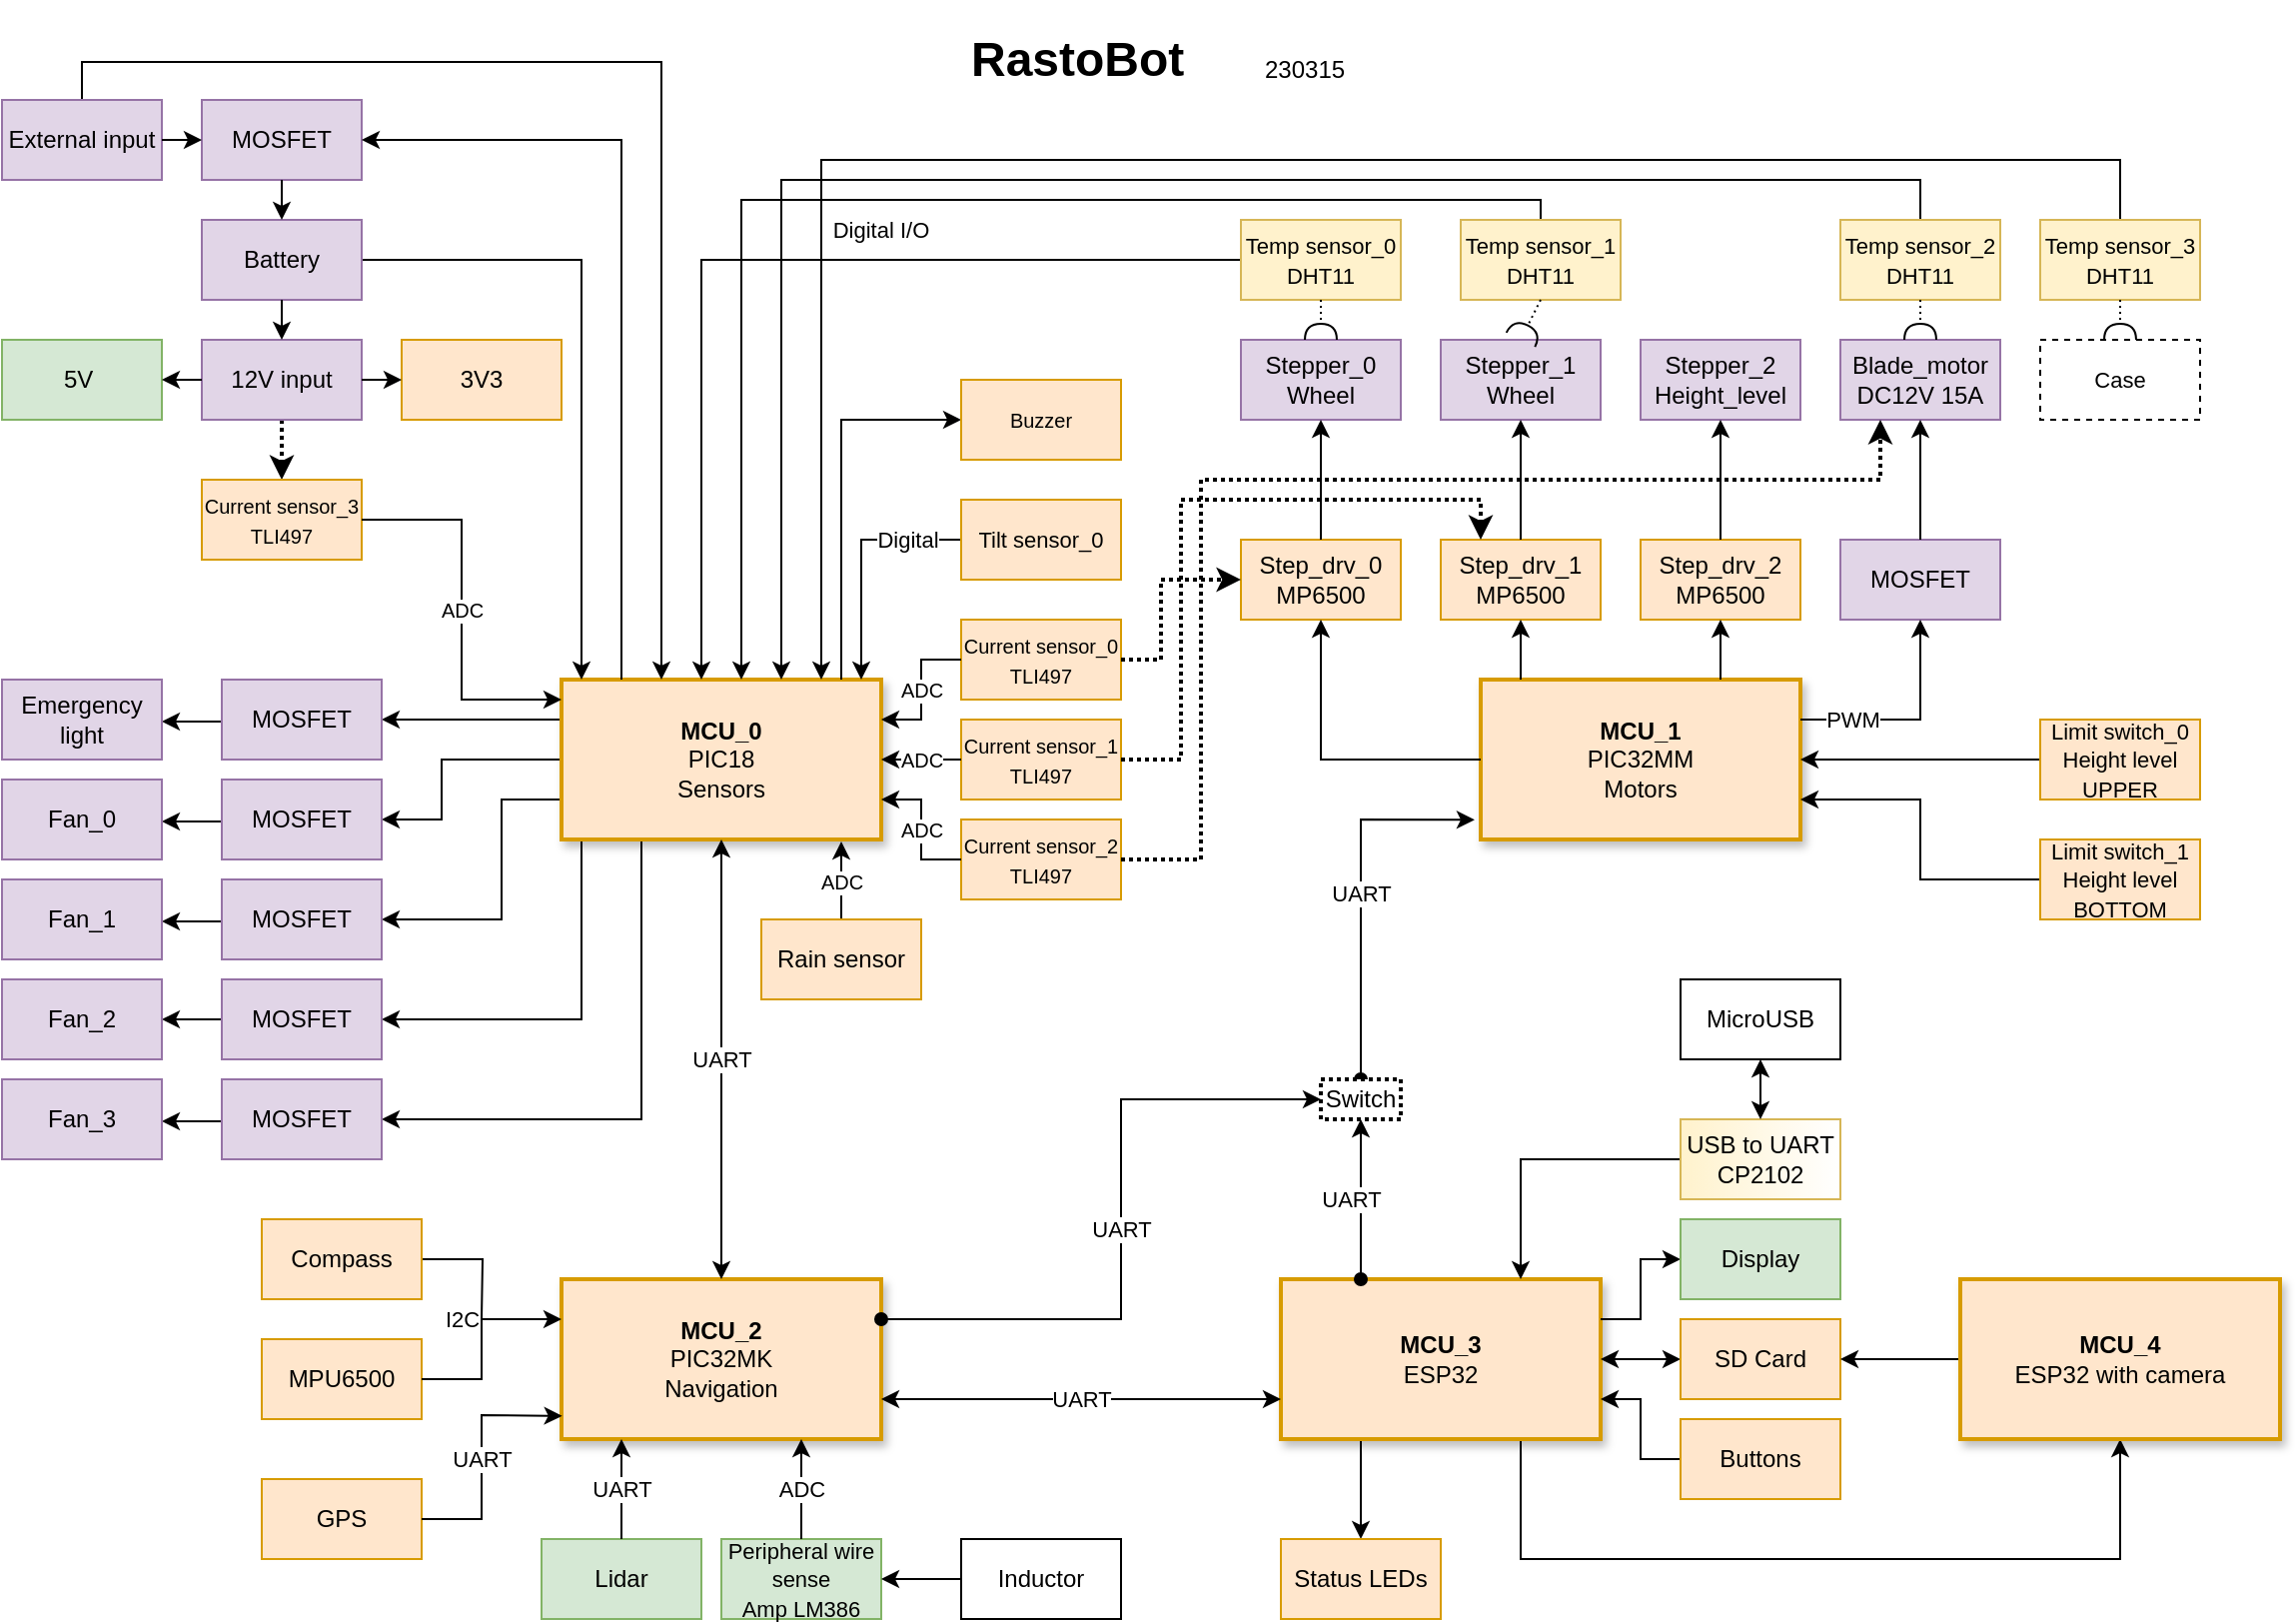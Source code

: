 <mxfile version="21.0.6" type="google"><diagram id="Mrj5ESL_HdigReeWaxhH" name="Page-1"><mxGraphModel dx="1434" dy="749" grid="1" gridSize="10" guides="1" tooltips="1" connect="1" arrows="1" fold="1" page="1" pageScale="1" pageWidth="1169" pageHeight="827" math="0" shadow="0"><root><mxCell id="0"/><mxCell id="1" parent="0"/><mxCell id="UXhQHta2tVsZJ3PrFBlP-1" style="edgeStyle=orthogonalEdgeStyle;rounded=0;orthogonalLoop=1;jettySize=auto;html=1;exitX=0;exitY=0.5;exitDx=0;exitDy=0;entryX=1;entryY=0.5;entryDx=0;entryDy=0;fontSize=10;startArrow=none;startFill=0;endArrow=classic;endFill=1;strokeColor=default;strokeWidth=1;" parent="1" source="UXhQHta2tVsZJ3PrFBlP-6" target="UXhQHta2tVsZJ3PrFBlP-81" edge="1"><mxGeometry relative="1" as="geometry"><Array as="points"><mxPoint x="240" y="389"/><mxPoint x="240" y="419"/></Array></mxGeometry></mxCell><mxCell id="UXhQHta2tVsZJ3PrFBlP-2" style="edgeStyle=orthogonalEdgeStyle;rounded=0;orthogonalLoop=1;jettySize=auto;html=1;exitX=0;exitY=0.75;exitDx=0;exitDy=0;entryX=1;entryY=0.5;entryDx=0;entryDy=0;fontSize=10;startArrow=none;startFill=0;endArrow=classic;endFill=1;strokeColor=default;strokeWidth=1;" parent="1" source="UXhQHta2tVsZJ3PrFBlP-6" target="UXhQHta2tVsZJ3PrFBlP-84" edge="1"><mxGeometry relative="1" as="geometry"><Array as="points"><mxPoint x="270" y="409"/><mxPoint x="270" y="469"/></Array></mxGeometry></mxCell><mxCell id="UXhQHta2tVsZJ3PrFBlP-3" style="edgeStyle=orthogonalEdgeStyle;rounded=0;orthogonalLoop=1;jettySize=auto;html=1;exitX=0.069;exitY=1;exitDx=0;exitDy=0;entryX=1;entryY=0.5;entryDx=0;entryDy=0;fontSize=10;startArrow=none;startFill=0;endArrow=classic;endFill=1;strokeColor=default;strokeWidth=1;exitPerimeter=0;" parent="1" source="UXhQHta2tVsZJ3PrFBlP-6" target="UXhQHta2tVsZJ3PrFBlP-87" edge="1"><mxGeometry relative="1" as="geometry"><Array as="points"><mxPoint x="310" y="429"/><mxPoint x="310" y="519"/></Array></mxGeometry></mxCell><mxCell id="UXhQHta2tVsZJ3PrFBlP-4" style="edgeStyle=orthogonalEdgeStyle;rounded=0;orthogonalLoop=1;jettySize=auto;html=1;exitX=0.25;exitY=1;exitDx=0;exitDy=0;entryX=1;entryY=0.5;entryDx=0;entryDy=0;fontSize=10;startArrow=none;startFill=0;endArrow=classic;endFill=1;strokeColor=default;strokeWidth=1;" parent="1" source="UXhQHta2tVsZJ3PrFBlP-6" target="UXhQHta2tVsZJ3PrFBlP-90" edge="1"><mxGeometry relative="1" as="geometry"/></mxCell><mxCell id="UXhQHta2tVsZJ3PrFBlP-142" style="edgeStyle=orthogonalEdgeStyle;rounded=0;orthogonalLoop=1;jettySize=auto;html=1;exitX=0;exitY=0.25;exitDx=0;exitDy=0;entryX=1;entryY=0.5;entryDx=0;entryDy=0;endArrow=classic;endFill=1;startArrow=none;startFill=0;" parent="1" source="UXhQHta2tVsZJ3PrFBlP-6" target="UXhQHta2tVsZJ3PrFBlP-140" edge="1"><mxGeometry relative="1" as="geometry"><Array as="points"><mxPoint x="280" y="369"/><mxPoint x="280" y="369"/></Array></mxGeometry></mxCell><mxCell id="UXhQHta2tVsZJ3PrFBlP-6" value="&lt;b&gt;MCU_0&lt;/b&gt;&lt;br&gt;PIC18&lt;br&gt;Sensors" style="rounded=0;whiteSpace=wrap;html=1;strokeWidth=2;fillColor=#ffe6cc;strokeColor=#d79b00;shadow=1;" parent="1" vertex="1"><mxGeometry x="300" y="349" width="160" height="80" as="geometry"/></mxCell><mxCell id="UXhQHta2tVsZJ3PrFBlP-7" value="&lt;b&gt;MCU_1&lt;/b&gt;&lt;br&gt;PIC32MM&lt;br&gt;Motors" style="rounded=0;whiteSpace=wrap;html=1;strokeWidth=2;fillColor=#ffe6cc;strokeColor=#d79b00;shadow=1;" parent="1" vertex="1"><mxGeometry x="760" y="349" width="160" height="80" as="geometry"/></mxCell><mxCell id="UXhQHta2tVsZJ3PrFBlP-8" value="&lt;b&gt;MCU_2&lt;/b&gt;&lt;br&gt;PIC32MK&lt;br&gt;Navigation" style="rounded=0;whiteSpace=wrap;html=1;strokeWidth=2;fillColor=#ffe6cc;strokeColor=#d79b00;shadow=1;" parent="1" vertex="1"><mxGeometry x="300" y="649" width="160" height="80" as="geometry"/></mxCell><mxCell id="UXhQHta2tVsZJ3PrFBlP-9" style="edgeStyle=orthogonalEdgeStyle;rounded=0;orthogonalLoop=1;jettySize=auto;html=1;exitX=0.25;exitY=1;exitDx=0;exitDy=0;entryX=0.5;entryY=0;entryDx=0;entryDy=0;fontSize=11;startArrow=none;startFill=0;endArrow=classic;endFill=1;" parent="1" source="UXhQHta2tVsZJ3PrFBlP-11" target="UXhQHta2tVsZJ3PrFBlP-123" edge="1"><mxGeometry relative="1" as="geometry"/></mxCell><mxCell id="UXhQHta2tVsZJ3PrFBlP-10" style="edgeStyle=orthogonalEdgeStyle;rounded=0;orthogonalLoop=1;jettySize=auto;html=1;exitX=0.75;exitY=1;exitDx=0;exitDy=0;entryX=0.5;entryY=1;entryDx=0;entryDy=0;" parent="1" source="UXhQHta2tVsZJ3PrFBlP-11" target="UXhQHta2tVsZJ3PrFBlP-125" edge="1"><mxGeometry relative="1" as="geometry"><Array as="points"><mxPoint x="780" y="789"/><mxPoint x="1080" y="789"/></Array></mxGeometry></mxCell><mxCell id="UXhQHta2tVsZJ3PrFBlP-11" value="&lt;b&gt;MCU_3&lt;/b&gt;&lt;br&gt;ESP32" style="rounded=0;whiteSpace=wrap;html=1;strokeWidth=2;fillColor=#ffe6cc;strokeColor=#d79b00;shadow=1;sketch=0;" parent="1" vertex="1"><mxGeometry x="660" y="649" width="160" height="80" as="geometry"/></mxCell><mxCell id="ZmZFAr72bSgzo0PJcnwC-1" style="edgeStyle=orthogonalEdgeStyle;rounded=0;orthogonalLoop=1;jettySize=auto;html=1;" parent="1" source="UXhQHta2tVsZJ3PrFBlP-12" edge="1"><mxGeometry relative="1" as="geometry"><mxPoint x="310" y="349" as="targetPoint"/><Array as="points"><mxPoint x="310" y="139"/><mxPoint x="310" y="349"/></Array></mxGeometry></mxCell><mxCell id="UXhQHta2tVsZJ3PrFBlP-12" value="Battery" style="rounded=0;whiteSpace=wrap;html=1;fillColor=#e1d5e7;strokeColor=#9673a6;" parent="1" vertex="1"><mxGeometry x="120" y="119" width="80" height="40" as="geometry"/></mxCell><mxCell id="UXhQHta2tVsZJ3PrFBlP-14" value="MOSFET" style="rounded=0;whiteSpace=wrap;html=1;fillColor=#e1d5e7;strokeColor=#9673a6;" parent="1" vertex="1"><mxGeometry x="120" y="59" width="80" height="40" as="geometry"/></mxCell><mxCell id="ZmZFAr72bSgzo0PJcnwC-3" style="edgeStyle=orthogonalEdgeStyle;rounded=0;orthogonalLoop=1;jettySize=auto;html=1;" parent="1" source="UXhQHta2tVsZJ3PrFBlP-15" edge="1"><mxGeometry relative="1" as="geometry"><mxPoint x="350" y="349" as="targetPoint"/><Array as="points"><mxPoint x="60" y="40"/><mxPoint x="350" y="40"/></Array></mxGeometry></mxCell><mxCell id="UXhQHta2tVsZJ3PrFBlP-15" value="External input" style="rounded=0;whiteSpace=wrap;html=1;fillColor=#e1d5e7;strokeColor=#9673a6;" parent="1" vertex="1"><mxGeometry x="20" y="59" width="80" height="40" as="geometry"/></mxCell><mxCell id="UXhQHta2tVsZJ3PrFBlP-16" style="edgeStyle=orthogonalEdgeStyle;rounded=0;orthogonalLoop=1;jettySize=auto;html=1;fontSize=10;startArrow=none;startFill=0;endArrow=classic;endFill=1;dashed=1;dashPattern=1 1;strokeColor=default;strokeWidth=2;exitX=0.5;exitY=1;exitDx=0;exitDy=0;entryX=0.5;entryY=0;entryDx=0;entryDy=0;" parent="1" source="UXhQHta2tVsZJ3PrFBlP-18" target="UXhQHta2tVsZJ3PrFBlP-72" edge="1"><mxGeometry relative="1" as="geometry"><Array as="points"/><mxPoint x="160" y="219" as="sourcePoint"/><mxPoint x="150" y="319" as="targetPoint"/></mxGeometry></mxCell><mxCell id="UXhQHta2tVsZJ3PrFBlP-18" value="12V input" style="rounded=0;whiteSpace=wrap;html=1;fillColor=#e1d5e7;strokeColor=#9673a6;" parent="1" vertex="1"><mxGeometry x="120" y="179" width="80" height="40" as="geometry"/></mxCell><mxCell id="UXhQHta2tVsZJ3PrFBlP-19" value="" style="endArrow=classic;html=1;rounded=0;entryX=1;entryY=0.5;entryDx=0;entryDy=0;" parent="1" target="UXhQHta2tVsZJ3PrFBlP-14" edge="1"><mxGeometry width="50" height="50" relative="1" as="geometry"><mxPoint x="330" y="349" as="sourcePoint"/><mxPoint x="200" y="-1" as="targetPoint"/><Array as="points"><mxPoint x="330" y="219"/><mxPoint x="330" y="79"/></Array></mxGeometry></mxCell><mxCell id="UXhQHta2tVsZJ3PrFBlP-21" value="" style="endArrow=classic;html=1;rounded=0;entryX=0;entryY=0.5;entryDx=0;entryDy=0;exitX=1;exitY=0.5;exitDx=0;exitDy=0;" parent="1" source="UXhQHta2tVsZJ3PrFBlP-15" target="UXhQHta2tVsZJ3PrFBlP-14" edge="1"><mxGeometry width="50" height="50" relative="1" as="geometry"><mxPoint x="270" y="39" as="sourcePoint"/><mxPoint x="180" y="279" as="targetPoint"/></mxGeometry></mxCell><mxCell id="UXhQHta2tVsZJ3PrFBlP-22" value="" style="endArrow=classic;html=1;rounded=0;entryX=0.5;entryY=0;entryDx=0;entryDy=0;exitX=0.5;exitY=1;exitDx=0;exitDy=0;" parent="1" source="UXhQHta2tVsZJ3PrFBlP-14" target="UXhQHta2tVsZJ3PrFBlP-12" edge="1"><mxGeometry width="50" height="50" relative="1" as="geometry"><mxPoint x="160" y="109" as="sourcePoint"/><mxPoint x="170" y="69" as="targetPoint"/></mxGeometry></mxCell><mxCell id="UXhQHta2tVsZJ3PrFBlP-24" value="" style="endArrow=classic;html=1;rounded=0;entryX=0.5;entryY=0;entryDx=0;entryDy=0;exitX=0.5;exitY=1;exitDx=0;exitDy=0;" parent="1" target="UXhQHta2tVsZJ3PrFBlP-18" edge="1"><mxGeometry width="50" height="50" relative="1" as="geometry"><mxPoint x="160" y="159" as="sourcePoint"/><mxPoint x="190" y="29" as="targetPoint"/></mxGeometry></mxCell><mxCell id="UXhQHta2tVsZJ3PrFBlP-25" value="3V3" style="rounded=0;whiteSpace=wrap;html=1;fillColor=#ffe6cc;strokeColor=#d79b00;" parent="1" vertex="1"><mxGeometry x="220" y="179" width="80" height="40" as="geometry"/></mxCell><mxCell id="UXhQHta2tVsZJ3PrFBlP-26" value="5V&amp;nbsp;" style="rounded=0;whiteSpace=wrap;html=1;fillColor=#d5e8d4;strokeColor=#82b366;" parent="1" vertex="1"><mxGeometry x="20" y="179" width="80" height="40" as="geometry"/></mxCell><mxCell id="UXhQHta2tVsZJ3PrFBlP-27" value="" style="endArrow=classic;html=1;rounded=0;entryX=0;entryY=0.5;entryDx=0;entryDy=0;" parent="1" target="UXhQHta2tVsZJ3PrFBlP-25" edge="1"><mxGeometry width="50" height="50" relative="1" as="geometry"><mxPoint x="200" y="199" as="sourcePoint"/><mxPoint x="180" y="219" as="targetPoint"/></mxGeometry></mxCell><mxCell id="UXhQHta2tVsZJ3PrFBlP-28" value="" style="endArrow=classic;html=1;rounded=0;entryX=1;entryY=0.5;entryDx=0;entryDy=0;exitX=0;exitY=0.5;exitDx=0;exitDy=0;" parent="1" source="UXhQHta2tVsZJ3PrFBlP-18" target="UXhQHta2tVsZJ3PrFBlP-26" edge="1"><mxGeometry width="50" height="50" relative="1" as="geometry"><mxPoint x="160" y="219" as="sourcePoint"/><mxPoint x="110" y="249" as="targetPoint"/></mxGeometry></mxCell><mxCell id="UXhQHta2tVsZJ3PrFBlP-29" value="" style="endArrow=classic;html=1;rounded=0;flowAnimation=0;fixDash=0;snapToPoint=0;orthogonalLoop=0;shadow=0;startArrow=classic;startFill=1;exitX=0.5;exitY=1;exitDx=0;exitDy=0;entryX=0.5;entryY=0;entryDx=0;entryDy=0;" parent="1" source="UXhQHta2tVsZJ3PrFBlP-6" target="UXhQHta2tVsZJ3PrFBlP-8" edge="1"><mxGeometry relative="1" as="geometry"><mxPoint x="520" y="559" as="sourcePoint"/><mxPoint x="620" y="559" as="targetPoint"/></mxGeometry></mxCell><mxCell id="UXhQHta2tVsZJ3PrFBlP-30" value="UART" style="edgeLabel;resizable=0;html=1;align=center;verticalAlign=middle;strokeWidth=2;rounded=0;" parent="UXhQHta2tVsZJ3PrFBlP-29" connectable="0" vertex="1"><mxGeometry relative="1" as="geometry"/></mxCell><mxCell id="UXhQHta2tVsZJ3PrFBlP-31" value="" style="endArrow=oval;html=1;rounded=0;flowAnimation=0;fixDash=0;snapToPoint=0;orthogonalLoop=0;shadow=0;startArrow=classic;startFill=1;entryX=0.5;entryY=0;entryDx=0;entryDy=0;endFill=1;exitX=-0.019;exitY=0.877;exitDx=0;exitDy=0;exitPerimeter=0;" parent="1" source="UXhQHta2tVsZJ3PrFBlP-7" target="UXhQHta2tVsZJ3PrFBlP-35" edge="1"><mxGeometry relative="1" as="geometry"><mxPoint x="780" y="449" as="sourcePoint"/><mxPoint x="779.5" y="629" as="targetPoint"/><Array as="points"><mxPoint x="700" y="419"/></Array></mxGeometry></mxCell><mxCell id="UXhQHta2tVsZJ3PrFBlP-32" value="UART" style="edgeLabel;resizable=0;html=1;align=center;verticalAlign=middle;strokeWidth=2;rounded=0;" parent="UXhQHta2tVsZJ3PrFBlP-31" connectable="0" vertex="1"><mxGeometry relative="1" as="geometry"/></mxCell><mxCell id="UXhQHta2tVsZJ3PrFBlP-33" value="" style="endArrow=classic;html=1;rounded=0;flowAnimation=0;fixDash=0;snapToPoint=0;orthogonalLoop=0;shadow=0;startArrow=classic;startFill=1;exitX=0;exitY=0.75;exitDx=0;exitDy=0;entryX=1;entryY=0.75;entryDx=0;entryDy=0;" parent="1" source="UXhQHta2tVsZJ3PrFBlP-11" target="UXhQHta2tVsZJ3PrFBlP-8" edge="1"><mxGeometry relative="1" as="geometry"><mxPoint x="400" y="449" as="sourcePoint"/><mxPoint x="400" y="649" as="targetPoint"/></mxGeometry></mxCell><mxCell id="UXhQHta2tVsZJ3PrFBlP-34" value="UART" style="edgeLabel;resizable=0;html=1;align=center;verticalAlign=middle;strokeWidth=2;rounded=0;" parent="UXhQHta2tVsZJ3PrFBlP-33" connectable="0" vertex="1"><mxGeometry relative="1" as="geometry"/></mxCell><mxCell id="UXhQHta2tVsZJ3PrFBlP-35" value="Switch" style="rounded=0;whiteSpace=wrap;html=1;strokeWidth=2;shadow=0;sketch=0;fillStyle=auto;dashed=1;dashPattern=1 1;" parent="1" vertex="1"><mxGeometry x="680" y="549" width="40" height="20" as="geometry"/></mxCell><mxCell id="UXhQHta2tVsZJ3PrFBlP-36" value="" style="endArrow=oval;html=1;rounded=0;flowAnimation=0;fixDash=0;snapToPoint=0;orthogonalLoop=0;shadow=0;startArrow=classic;startFill=1;exitX=0;exitY=0.5;exitDx=0;exitDy=0;entryX=1;entryY=0.25;entryDx=0;entryDy=0;endFill=1;" parent="1" source="UXhQHta2tVsZJ3PrFBlP-35" target="UXhQHta2tVsZJ3PrFBlP-8" edge="1"><mxGeometry relative="1" as="geometry"><mxPoint x="710" y="699" as="sourcePoint"/><mxPoint x="470" y="699" as="targetPoint"/><Array as="points"><mxPoint x="580" y="559"/><mxPoint x="580" y="669"/></Array></mxGeometry></mxCell><mxCell id="UXhQHta2tVsZJ3PrFBlP-37" value="UART" style="edgeLabel;resizable=0;html=1;align=center;verticalAlign=middle;strokeWidth=2;rounded=0;" parent="UXhQHta2tVsZJ3PrFBlP-36" connectable="0" vertex="1"><mxGeometry relative="1" as="geometry"/></mxCell><mxCell id="UXhQHta2tVsZJ3PrFBlP-38" value="" style="endArrow=oval;html=1;rounded=0;flowAnimation=0;fixDash=0;snapToPoint=0;orthogonalLoop=0;shadow=0;startArrow=classic;startFill=1;exitX=0.5;exitY=1;exitDx=0;exitDy=0;entryX=0.25;entryY=0;entryDx=0;entryDy=0;endFill=1;" parent="1" source="UXhQHta2tVsZJ3PrFBlP-35" target="UXhQHta2tVsZJ3PrFBlP-11" edge="1"><mxGeometry relative="1" as="geometry"><mxPoint x="610" y="719" as="sourcePoint"/><mxPoint x="370" y="719" as="targetPoint"/></mxGeometry></mxCell><mxCell id="UXhQHta2tVsZJ3PrFBlP-39" value="UART" style="edgeLabel;resizable=0;html=1;align=center;verticalAlign=middle;strokeWidth=2;rounded=0;" parent="UXhQHta2tVsZJ3PrFBlP-38" connectable="0" vertex="1"><mxGeometry relative="1" as="geometry"><mxPoint x="-5" as="offset"/></mxGeometry></mxCell><mxCell id="UXhQHta2tVsZJ3PrFBlP-40" value="Stepper_0&lt;br&gt;Wheel" style="rounded=0;whiteSpace=wrap;html=1;fillColor=#e1d5e7;strokeColor=#9673a6;" parent="1" vertex="1"><mxGeometry x="640" y="179" width="80" height="40" as="geometry"/></mxCell><mxCell id="UXhQHta2tVsZJ3PrFBlP-41" value="Stepper_1&lt;br&gt;Wheel" style="rounded=0;whiteSpace=wrap;html=1;fillColor=#e1d5e7;strokeColor=#9673a6;" parent="1" vertex="1"><mxGeometry x="740" y="179" width="80" height="40" as="geometry"/></mxCell><mxCell id="UXhQHta2tVsZJ3PrFBlP-42" value="Stepper_2&lt;br&gt;Height_level" style="rounded=0;whiteSpace=wrap;html=1;fillColor=#e1d5e7;strokeColor=#9673a6;" parent="1" vertex="1"><mxGeometry x="840" y="179" width="80" height="40" as="geometry"/></mxCell><mxCell id="UXhQHta2tVsZJ3PrFBlP-43" value="Step_drv_0&lt;br&gt;MP6500" style="rounded=0;whiteSpace=wrap;html=1;fillColor=#ffe6cc;strokeColor=#d79b00;" parent="1" vertex="1"><mxGeometry x="640" y="279" width="80" height="40" as="geometry"/></mxCell><mxCell id="UXhQHta2tVsZJ3PrFBlP-44" value="Step_drv_1&lt;br&gt;MP6500" style="rounded=0;whiteSpace=wrap;html=1;fillColor=#ffe6cc;strokeColor=#d79b00;" parent="1" vertex="1"><mxGeometry x="740" y="279" width="80" height="40" as="geometry"/></mxCell><mxCell id="UXhQHta2tVsZJ3PrFBlP-45" value="Step_drv_2&lt;br&gt;MP6500" style="rounded=0;whiteSpace=wrap;html=1;fillColor=#ffe6cc;strokeColor=#d79b00;" parent="1" vertex="1"><mxGeometry x="840" y="279" width="80" height="40" as="geometry"/></mxCell><mxCell id="UXhQHta2tVsZJ3PrFBlP-46" value="" style="endArrow=classic;html=1;rounded=0;entryX=0.5;entryY=1;entryDx=0;entryDy=0;exitX=0.5;exitY=0;exitDx=0;exitDy=0;" parent="1" source="UXhQHta2tVsZJ3PrFBlP-43" target="UXhQHta2tVsZJ3PrFBlP-40" edge="1"><mxGeometry width="50" height="50" relative="1" as="geometry"><mxPoint x="450" y="299" as="sourcePoint"/><mxPoint x="500" y="249" as="targetPoint"/></mxGeometry></mxCell><mxCell id="UXhQHta2tVsZJ3PrFBlP-47" value="" style="endArrow=classic;html=1;rounded=0;entryX=0.5;entryY=1;entryDx=0;entryDy=0;exitX=0.5;exitY=0;exitDx=0;exitDy=0;" parent="1" source="UXhQHta2tVsZJ3PrFBlP-44" target="UXhQHta2tVsZJ3PrFBlP-41" edge="1"><mxGeometry width="50" height="50" relative="1" as="geometry"><mxPoint x="670" y="249" as="sourcePoint"/><mxPoint x="670" y="229" as="targetPoint"/></mxGeometry></mxCell><mxCell id="UXhQHta2tVsZJ3PrFBlP-48" value="" style="endArrow=classic;html=1;rounded=0;entryX=0.5;entryY=1;entryDx=0;entryDy=0;exitX=0.5;exitY=0;exitDx=0;exitDy=0;" parent="1" source="UXhQHta2tVsZJ3PrFBlP-45" target="UXhQHta2tVsZJ3PrFBlP-42" edge="1"><mxGeometry width="50" height="50" relative="1" as="geometry"><mxPoint x="660" y="259" as="sourcePoint"/><mxPoint x="660" y="239" as="targetPoint"/></mxGeometry></mxCell><mxCell id="UXhQHta2tVsZJ3PrFBlP-49" value="Blade_motor&lt;br&gt;DC12V 15A" style="rounded=0;whiteSpace=wrap;html=1;fillColor=#e1d5e7;strokeColor=#9673a6;" parent="1" vertex="1"><mxGeometry x="940" y="179" width="80" height="40" as="geometry"/></mxCell><mxCell id="UXhQHta2tVsZJ3PrFBlP-50" value="MOSFET&lt;br&gt;" style="rounded=0;whiteSpace=wrap;html=1;fillColor=#e1d5e7;strokeColor=#9673a6;" parent="1" vertex="1"><mxGeometry x="940" y="279" width="80" height="40" as="geometry"/></mxCell><mxCell id="UXhQHta2tVsZJ3PrFBlP-51" value="" style="endArrow=classic;html=1;rounded=0;entryX=0.5;entryY=1;entryDx=0;entryDy=0;exitX=0.5;exitY=0;exitDx=0;exitDy=0;" parent="1" source="UXhQHta2tVsZJ3PrFBlP-50" target="UXhQHta2tVsZJ3PrFBlP-49" edge="1"><mxGeometry width="50" height="50" relative="1" as="geometry"><mxPoint x="790" y="249" as="sourcePoint"/><mxPoint x="790" y="229" as="targetPoint"/></mxGeometry></mxCell><mxCell id="UXhQHta2tVsZJ3PrFBlP-52" style="edgeStyle=orthogonalEdgeStyle;rounded=0;orthogonalLoop=1;jettySize=auto;html=1;exitX=0;exitY=0.5;exitDx=0;exitDy=0;fontSize=11;startArrow=none;startFill=0;endArrow=classic;endFill=1;" parent="1" source="UXhQHta2tVsZJ3PrFBlP-53" edge="1"><mxGeometry relative="1" as="geometry"><mxPoint x="370" y="349" as="targetPoint"/><Array as="points"><mxPoint x="370" y="139"/><mxPoint x="370" y="349"/></Array></mxGeometry></mxCell><mxCell id="UXhQHta2tVsZJ3PrFBlP-53" value="&lt;font style=&quot;font-size: 11px;&quot;&gt;Temp sensor_0&lt;br&gt;DHT11&lt;/font&gt;" style="rounded=0;whiteSpace=wrap;html=1;fillColor=#fff2cc;strokeColor=#d6b656;" parent="1" vertex="1"><mxGeometry x="640" y="119" width="80" height="40" as="geometry"/></mxCell><mxCell id="UXhQHta2tVsZJ3PrFBlP-54" style="edgeStyle=orthogonalEdgeStyle;rounded=0;orthogonalLoop=1;jettySize=auto;html=1;exitX=0.5;exitY=0;exitDx=0;exitDy=0;fontSize=11;startArrow=none;startFill=0;endArrow=classic;endFill=1;" parent="1" source="UXhQHta2tVsZJ3PrFBlP-55" edge="1"><mxGeometry relative="1" as="geometry"><mxPoint x="390" y="349" as="targetPoint"/><Array as="points"><mxPoint x="780" y="109"/><mxPoint x="390" y="109"/><mxPoint x="390" y="349"/></Array></mxGeometry></mxCell><mxCell id="UXhQHta2tVsZJ3PrFBlP-55" value="&lt;font style=&quot;font-size: 11px;&quot;&gt;Temp sensor_1&lt;br&gt;DHT11&lt;/font&gt;" style="rounded=0;whiteSpace=wrap;html=1;fillColor=#fff2cc;strokeColor=#d6b656;" parent="1" vertex="1"><mxGeometry x="750" y="119" width="80" height="40" as="geometry"/></mxCell><mxCell id="UXhQHta2tVsZJ3PrFBlP-56" style="edgeStyle=orthogonalEdgeStyle;rounded=0;orthogonalLoop=1;jettySize=auto;html=1;exitX=0.5;exitY=0;exitDx=0;exitDy=0;fontSize=11;startArrow=none;startFill=0;endArrow=classic;endFill=1;" parent="1" source="UXhQHta2tVsZJ3PrFBlP-57" target="UXhQHta2tVsZJ3PrFBlP-6" edge="1"><mxGeometry relative="1" as="geometry"><mxPoint x="420" y="349" as="targetPoint"/><Array as="points"><mxPoint x="980" y="99"/><mxPoint x="410" y="99"/></Array></mxGeometry></mxCell><mxCell id="UXhQHta2tVsZJ3PrFBlP-57" value="&lt;font style=&quot;font-size: 11px;&quot;&gt;Temp sensor_2&lt;br&gt;DHT11&lt;/font&gt;" style="rounded=0;whiteSpace=wrap;html=1;fillColor=#fff2cc;strokeColor=#d6b656;" parent="1" vertex="1"><mxGeometry x="940" y="119" width="80" height="40" as="geometry"/></mxCell><mxCell id="UXhQHta2tVsZJ3PrFBlP-58" value="" style="endArrow=halfCircle;html=1;rounded=0;fontSize=11;entryX=0.5;entryY=0;entryDx=0;entryDy=0;exitX=0.5;exitY=1;exitDx=0;exitDy=0;dashed=1;dashPattern=1 2;endFill=0;" parent="1" source="UXhQHta2tVsZJ3PrFBlP-53" target="UXhQHta2tVsZJ3PrFBlP-40" edge="1"><mxGeometry width="50" height="50" relative="1" as="geometry"><mxPoint x="590" y="189" as="sourcePoint"/><mxPoint x="640" y="139" as="targetPoint"/></mxGeometry></mxCell><mxCell id="UXhQHta2tVsZJ3PrFBlP-59" value="" style="endArrow=halfCircle;html=1;rounded=0;fontSize=11;entryX=0.5;entryY=0;entryDx=0;entryDy=0;exitX=0.5;exitY=1;exitDx=0;exitDy=0;dashed=1;dashPattern=1 2;endFill=0;" parent="1" source="UXhQHta2tVsZJ3PrFBlP-55" target="UXhQHta2tVsZJ3PrFBlP-41" edge="1"><mxGeometry width="50" height="50" relative="1" as="geometry"><mxPoint x="690" y="169" as="sourcePoint"/><mxPoint x="690" y="189" as="targetPoint"/></mxGeometry></mxCell><mxCell id="UXhQHta2tVsZJ3PrFBlP-60" style="edgeStyle=orthogonalEdgeStyle;rounded=0;orthogonalLoop=1;jettySize=auto;html=1;exitX=0.5;exitY=0;exitDx=0;exitDy=0;fontSize=11;startArrow=none;startFill=0;endArrow=classic;endFill=1;" parent="1" source="UXhQHta2tVsZJ3PrFBlP-61" edge="1"><mxGeometry relative="1" as="geometry"><mxPoint x="430" y="349" as="targetPoint"/><Array as="points"><mxPoint x="1080" y="89"/><mxPoint x="430" y="89"/><mxPoint x="430" y="349"/></Array></mxGeometry></mxCell><mxCell id="UXhQHta2tVsZJ3PrFBlP-61" value="&lt;font style=&quot;font-size: 11px;&quot;&gt;Temp sensor_3&lt;br&gt;DHT11&lt;/font&gt;" style="rounded=0;whiteSpace=wrap;html=1;fillColor=#fff2cc;strokeColor=#d6b656;" parent="1" vertex="1"><mxGeometry x="1040" y="119" width="80" height="40" as="geometry"/></mxCell><mxCell id="UXhQHta2tVsZJ3PrFBlP-62" value="&lt;span style=&quot;font-size: 11px;&quot;&gt;Case&lt;br&gt;&lt;/span&gt;" style="rounded=0;whiteSpace=wrap;html=1;dashed=1;sketch=0;shadow=0;glass=0;" parent="1" vertex="1"><mxGeometry x="1040" y="179" width="80" height="40" as="geometry"/></mxCell><mxCell id="UXhQHta2tVsZJ3PrFBlP-63" value="" style="endArrow=halfCircle;html=1;rounded=0;fontSize=11;entryX=0.5;entryY=0;entryDx=0;entryDy=0;exitX=0.5;exitY=1;exitDx=0;exitDy=0;dashed=1;dashPattern=1 2;endFill=0;" parent="1" source="UXhQHta2tVsZJ3PrFBlP-61" target="UXhQHta2tVsZJ3PrFBlP-62" edge="1"><mxGeometry width="50" height="50" relative="1" as="geometry"><mxPoint x="890" y="169" as="sourcePoint"/><mxPoint x="890" y="189" as="targetPoint"/></mxGeometry></mxCell><mxCell id="UXhQHta2tVsZJ3PrFBlP-64" value="" style="endArrow=halfCircle;html=1;rounded=0;fontSize=11;entryX=0.5;entryY=0;entryDx=0;entryDy=0;exitX=0.5;exitY=1;exitDx=0;exitDy=0;dashed=1;dashPattern=1 2;endFill=0;" parent="1" source="UXhQHta2tVsZJ3PrFBlP-57" target="UXhQHta2tVsZJ3PrFBlP-49" edge="1"><mxGeometry width="50" height="50" relative="1" as="geometry"><mxPoint x="1090" y="169" as="sourcePoint"/><mxPoint x="1090" y="189" as="targetPoint"/></mxGeometry></mxCell><mxCell id="UXhQHta2tVsZJ3PrFBlP-65" value="" style="endArrow=classic;html=1;rounded=0;fontSize=11;exitX=0;exitY=0.5;exitDx=0;exitDy=0;entryX=0.5;entryY=1;entryDx=0;entryDy=0;" parent="1" source="UXhQHta2tVsZJ3PrFBlP-7" target="UXhQHta2tVsZJ3PrFBlP-43" edge="1"><mxGeometry width="50" height="50" relative="1" as="geometry"><mxPoint x="630" y="359" as="sourcePoint"/><mxPoint x="680" y="309" as="targetPoint"/><Array as="points"><mxPoint x="680" y="389"/></Array></mxGeometry></mxCell><mxCell id="UXhQHta2tVsZJ3PrFBlP-66" value="" style="endArrow=classic;html=1;rounded=0;fontSize=11;entryX=0.5;entryY=1;entryDx=0;entryDy=0;exitX=0.125;exitY=0;exitDx=0;exitDy=0;exitPerimeter=0;" parent="1" source="UXhQHta2tVsZJ3PrFBlP-7" target="UXhQHta2tVsZJ3PrFBlP-44" edge="1"><mxGeometry width="50" height="50" relative="1" as="geometry"><mxPoint x="780" y="319" as="sourcePoint"/><mxPoint x="680" y="309" as="targetPoint"/></mxGeometry></mxCell><mxCell id="UXhQHta2tVsZJ3PrFBlP-67" value="" style="endArrow=classic;html=1;rounded=0;fontSize=11;entryX=0.5;entryY=1;entryDx=0;entryDy=0;exitX=0.75;exitY=0;exitDx=0;exitDy=0;" parent="1" source="UXhQHta2tVsZJ3PrFBlP-7" target="UXhQHta2tVsZJ3PrFBlP-45" edge="1"><mxGeometry width="50" height="50" relative="1" as="geometry"><mxPoint x="810" y="329" as="sourcePoint"/><mxPoint x="790" y="289" as="targetPoint"/></mxGeometry></mxCell><mxCell id="UXhQHta2tVsZJ3PrFBlP-68" value="PWM" style="endArrow=classic;html=1;rounded=0;fontSize=11;exitX=1;exitY=0.25;exitDx=0;exitDy=0;entryX=0.5;entryY=1;entryDx=0;entryDy=0;" parent="1" source="UXhQHta2tVsZJ3PrFBlP-7" target="UXhQHta2tVsZJ3PrFBlP-50" edge="1"><mxGeometry x="-0.538" width="50" height="50" relative="1" as="geometry"><mxPoint x="770" y="369" as="sourcePoint"/><mxPoint x="690" y="289" as="targetPoint"/><Array as="points"><mxPoint x="960" y="369"/><mxPoint x="980" y="369"/></Array><mxPoint as="offset"/></mxGeometry></mxCell><mxCell id="UXhQHta2tVsZJ3PrFBlP-69" value="&lt;span style=&quot;font-size: 10px;&quot;&gt;Current sensor_0&lt;br&gt;TLI497&lt;br&gt;&lt;/span&gt;" style="rounded=0;whiteSpace=wrap;html=1;fillColor=#ffe6cc;strokeColor=#d79b00;" parent="1" vertex="1"><mxGeometry x="500" y="319" width="80" height="40" as="geometry"/></mxCell><mxCell id="UXhQHta2tVsZJ3PrFBlP-70" value="&lt;span style=&quot;font-size: 10px;&quot;&gt;Current sensor_1&lt;br&gt;TLI497&lt;br&gt;&lt;/span&gt;" style="rounded=0;whiteSpace=wrap;html=1;fillColor=#ffe6cc;strokeColor=#d79b00;" parent="1" vertex="1"><mxGeometry x="500" y="369" width="80" height="40" as="geometry"/></mxCell><mxCell id="UXhQHta2tVsZJ3PrFBlP-71" value="&lt;span style=&quot;font-size: 10px;&quot;&gt;Current sensor_2&lt;br&gt;TLI497&lt;br&gt;&lt;/span&gt;" style="rounded=0;whiteSpace=wrap;html=1;fillColor=#ffe6cc;strokeColor=#d79b00;" parent="1" vertex="1"><mxGeometry x="500" y="419" width="80" height="40" as="geometry"/></mxCell><mxCell id="UXhQHta2tVsZJ3PrFBlP-72" value="&lt;span style=&quot;font-size: 10px;&quot;&gt;Current sensor_3&lt;br&gt;TLI497&lt;br&gt;&lt;/span&gt;" style="rounded=0;whiteSpace=wrap;html=1;fillColor=#ffe6cc;strokeColor=#d79b00;" parent="1" vertex="1"><mxGeometry x="120" y="249" width="80" height="40" as="geometry"/></mxCell><mxCell id="UXhQHta2tVsZJ3PrFBlP-73" value="" style="endArrow=classic;html=1;dashed=1;dashPattern=1 1;fontSize=10;strokeColor=default;strokeWidth=2;entryX=0;entryY=0.5;entryDx=0;entryDy=0;exitX=1;exitY=0.5;exitDx=0;exitDy=0;rounded=0;" parent="1" source="UXhQHta2tVsZJ3PrFBlP-69" target="UXhQHta2tVsZJ3PrFBlP-43" edge="1"><mxGeometry width="50" height="50" relative="1" as="geometry"><mxPoint x="580" y="359" as="sourcePoint"/><mxPoint x="630" y="309" as="targetPoint"/><Array as="points"><mxPoint x="600" y="339"/><mxPoint x="600" y="299"/></Array></mxGeometry></mxCell><mxCell id="UXhQHta2tVsZJ3PrFBlP-74" value="" style="endArrow=classic;html=1;dashed=1;dashPattern=1 1;fontSize=10;strokeColor=default;strokeWidth=2;entryX=0.25;entryY=0;entryDx=0;entryDy=0;exitX=1;exitY=0.5;exitDx=0;exitDy=0;rounded=0;" parent="1" source="UXhQHta2tVsZJ3PrFBlP-70" target="UXhQHta2tVsZJ3PrFBlP-44" edge="1"><mxGeometry width="50" height="50" relative="1" as="geometry"><mxPoint x="580" y="359" as="sourcePoint"/><mxPoint x="630" y="309" as="targetPoint"/><Array as="points"><mxPoint x="610" y="389"/><mxPoint x="610" y="259"/><mxPoint x="760" y="259"/></Array></mxGeometry></mxCell><mxCell id="UXhQHta2tVsZJ3PrFBlP-75" value="" style="endArrow=classic;html=1;dashed=1;dashPattern=1 1;fontSize=10;strokeColor=default;strokeWidth=2;exitX=1;exitY=0.5;exitDx=0;exitDy=0;rounded=0;entryX=0.25;entryY=1;entryDx=0;entryDy=0;" parent="1" source="UXhQHta2tVsZJ3PrFBlP-71" target="UXhQHta2tVsZJ3PrFBlP-49" edge="1"><mxGeometry width="50" height="50" relative="1" as="geometry"><mxPoint x="580" y="359" as="sourcePoint"/><mxPoint x="960" y="259" as="targetPoint"/><Array as="points"><mxPoint x="620" y="439"/><mxPoint x="620" y="249"/><mxPoint x="960" y="249"/></Array></mxGeometry></mxCell><mxCell id="UXhQHta2tVsZJ3PrFBlP-76" value="ADC" style="endArrow=classic;html=1;rounded=0;fontSize=10;strokeColor=default;strokeWidth=1;exitX=0;exitY=0.5;exitDx=0;exitDy=0;" parent="1" source="UXhQHta2tVsZJ3PrFBlP-69" edge="1"><mxGeometry width="50" height="50" relative="1" as="geometry"><mxPoint x="580" y="359" as="sourcePoint"/><mxPoint x="460" y="369" as="targetPoint"/><Array as="points"><mxPoint x="480" y="339"/><mxPoint x="480" y="369"/></Array></mxGeometry></mxCell><mxCell id="UXhQHta2tVsZJ3PrFBlP-77" value="ADC" style="endArrow=classic;html=1;rounded=0;fontSize=10;strokeColor=default;strokeWidth=1;exitX=0;exitY=0.5;exitDx=0;exitDy=0;entryX=1;entryY=0.5;entryDx=0;entryDy=0;" parent="1" source="UXhQHta2tVsZJ3PrFBlP-70" target="UXhQHta2tVsZJ3PrFBlP-6" edge="1"><mxGeometry width="50" height="50" relative="1" as="geometry"><mxPoint x="510" y="349" as="sourcePoint"/><mxPoint x="470" y="379" as="targetPoint"/></mxGeometry></mxCell><mxCell id="UXhQHta2tVsZJ3PrFBlP-78" value="ADC" style="endArrow=classic;html=1;rounded=0;fontSize=10;strokeColor=default;strokeWidth=1;exitX=0;exitY=0.5;exitDx=0;exitDy=0;entryX=1;entryY=0.75;entryDx=0;entryDy=0;" parent="1" source="UXhQHta2tVsZJ3PrFBlP-71" target="UXhQHta2tVsZJ3PrFBlP-6" edge="1"><mxGeometry width="50" height="50" relative="1" as="geometry"><mxPoint x="520" y="359" as="sourcePoint"/><mxPoint x="480" y="389" as="targetPoint"/><Array as="points"><mxPoint x="480" y="439"/><mxPoint x="480" y="409"/></Array></mxGeometry></mxCell><mxCell id="UXhQHta2tVsZJ3PrFBlP-79" value="ADC" style="endArrow=classic;html=1;rounded=0;fontSize=10;strokeColor=default;strokeWidth=1;exitX=1;exitY=0.5;exitDx=0;exitDy=0;entryX=0;entryY=0.125;entryDx=0;entryDy=0;entryPerimeter=0;" parent="1" source="UXhQHta2tVsZJ3PrFBlP-72" target="UXhQHta2tVsZJ3PrFBlP-6" edge="1"><mxGeometry width="50" height="50" relative="1" as="geometry"><mxPoint x="530" y="369" as="sourcePoint"/><mxPoint x="490" y="399" as="targetPoint"/><Array as="points"><mxPoint x="250" y="269"/><mxPoint x="250" y="359"/><mxPoint x="270" y="359"/></Array></mxGeometry></mxCell><mxCell id="UXhQHta2tVsZJ3PrFBlP-80" style="edgeStyle=orthogonalEdgeStyle;rounded=0;orthogonalLoop=1;jettySize=auto;html=1;exitX=0;exitY=0.5;exitDx=0;exitDy=0;fontSize=10;startArrow=none;startFill=0;endArrow=classic;endFill=1;strokeColor=default;strokeWidth=1;" parent="1" source="UXhQHta2tVsZJ3PrFBlP-81" target="UXhQHta2tVsZJ3PrFBlP-82" edge="1"><mxGeometry relative="1" as="geometry"><Array as="points"><mxPoint x="130" y="420"/></Array></mxGeometry></mxCell><mxCell id="UXhQHta2tVsZJ3PrFBlP-81" value="MOSFET" style="rounded=0;whiteSpace=wrap;html=1;fillColor=#e1d5e7;strokeColor=#9673a6;" parent="1" vertex="1"><mxGeometry x="130" y="399" width="80" height="40" as="geometry"/></mxCell><mxCell id="UXhQHta2tVsZJ3PrFBlP-82" value="Fan_0" style="rounded=0;whiteSpace=wrap;html=1;fillColor=#e1d5e7;strokeColor=#9673a6;" parent="1" vertex="1"><mxGeometry x="20" y="399" width="80" height="40" as="geometry"/></mxCell><mxCell id="UXhQHta2tVsZJ3PrFBlP-83" style="edgeStyle=orthogonalEdgeStyle;rounded=0;orthogonalLoop=1;jettySize=auto;html=1;exitX=0;exitY=0.5;exitDx=0;exitDy=0;fontSize=10;startArrow=none;startFill=0;endArrow=classic;endFill=1;strokeColor=default;strokeWidth=1;" parent="1" source="UXhQHta2tVsZJ3PrFBlP-84" target="UXhQHta2tVsZJ3PrFBlP-85" edge="1"><mxGeometry relative="1" as="geometry"><Array as="points"><mxPoint x="130" y="470"/></Array></mxGeometry></mxCell><mxCell id="UXhQHta2tVsZJ3PrFBlP-84" value="MOSFET" style="rounded=0;whiteSpace=wrap;html=1;fillColor=#e1d5e7;strokeColor=#9673a6;" parent="1" vertex="1"><mxGeometry x="130" y="449" width="80" height="40" as="geometry"/></mxCell><mxCell id="UXhQHta2tVsZJ3PrFBlP-85" value="Fan_1" style="rounded=0;whiteSpace=wrap;html=1;fillColor=#e1d5e7;strokeColor=#9673a6;" parent="1" vertex="1"><mxGeometry x="20" y="449" width="80" height="40" as="geometry"/></mxCell><mxCell id="UXhQHta2tVsZJ3PrFBlP-86" style="edgeStyle=orthogonalEdgeStyle;rounded=0;orthogonalLoop=1;jettySize=auto;html=1;exitX=0;exitY=0.5;exitDx=0;exitDy=0;fontSize=10;startArrow=none;startFill=0;endArrow=classic;endFill=1;strokeColor=default;strokeWidth=1;" parent="1" source="UXhQHta2tVsZJ3PrFBlP-87" target="UXhQHta2tVsZJ3PrFBlP-88" edge="1"><mxGeometry relative="1" as="geometry"><Array as="points"><mxPoint x="120" y="519"/><mxPoint x="120" y="519"/></Array></mxGeometry></mxCell><mxCell id="UXhQHta2tVsZJ3PrFBlP-87" value="MOSFET" style="rounded=0;whiteSpace=wrap;html=1;fillColor=#e1d5e7;strokeColor=#9673a6;" parent="1" vertex="1"><mxGeometry x="130" y="499" width="80" height="40" as="geometry"/></mxCell><mxCell id="UXhQHta2tVsZJ3PrFBlP-88" value="Fan_2" style="rounded=0;whiteSpace=wrap;html=1;fillColor=#e1d5e7;strokeColor=#9673a6;" parent="1" vertex="1"><mxGeometry x="20" y="499" width="80" height="40" as="geometry"/></mxCell><mxCell id="UXhQHta2tVsZJ3PrFBlP-89" style="edgeStyle=orthogonalEdgeStyle;rounded=0;orthogonalLoop=1;jettySize=auto;html=1;exitX=0;exitY=0.5;exitDx=0;exitDy=0;fontSize=10;startArrow=none;startFill=0;endArrow=classic;endFill=1;strokeColor=default;strokeWidth=1;" parent="1" source="UXhQHta2tVsZJ3PrFBlP-90" target="UXhQHta2tVsZJ3PrFBlP-91" edge="1"><mxGeometry relative="1" as="geometry"><Array as="points"><mxPoint x="130" y="570"/></Array></mxGeometry></mxCell><mxCell id="UXhQHta2tVsZJ3PrFBlP-90" value="MOSFET" style="rounded=0;whiteSpace=wrap;html=1;fillColor=#e1d5e7;strokeColor=#9673a6;" parent="1" vertex="1"><mxGeometry x="130" y="549" width="80" height="40" as="geometry"/></mxCell><mxCell id="UXhQHta2tVsZJ3PrFBlP-91" value="Fan_3" style="rounded=0;whiteSpace=wrap;html=1;fillColor=#e1d5e7;strokeColor=#9673a6;" parent="1" vertex="1"><mxGeometry x="20" y="549" width="80" height="40" as="geometry"/></mxCell><mxCell id="UXhQHta2tVsZJ3PrFBlP-92" style="edgeStyle=orthogonalEdgeStyle;rounded=0;orthogonalLoop=1;jettySize=auto;html=1;exitX=0;exitY=0.5;exitDx=0;exitDy=0;entryX=1;entryY=0.25;entryDx=0;entryDy=0;fontSize=11;startArrow=classic;startFill=1;endArrow=none;endFill=0;strokeColor=default;strokeWidth=1;" parent="1" source="UXhQHta2tVsZJ3PrFBlP-93" target="UXhQHta2tVsZJ3PrFBlP-11" edge="1"><mxGeometry relative="1" as="geometry"/></mxCell><mxCell id="UXhQHta2tVsZJ3PrFBlP-93" value="Display" style="rounded=0;whiteSpace=wrap;html=1;fillColor=#d5e8d4;strokeColor=#82b366;" parent="1" vertex="1"><mxGeometry x="860" y="619" width="80" height="40" as="geometry"/></mxCell><mxCell id="UXhQHta2tVsZJ3PrFBlP-94" style="edgeStyle=orthogonalEdgeStyle;rounded=0;orthogonalLoop=1;jettySize=auto;html=1;exitX=0;exitY=0.5;exitDx=0;exitDy=0;entryX=0.75;entryY=0;entryDx=0;entryDy=0;fontSize=11;startArrow=none;startFill=0;endArrow=classic;endFill=1;strokeColor=default;strokeWidth=1;" parent="1" source="UXhQHta2tVsZJ3PrFBlP-95" target="UXhQHta2tVsZJ3PrFBlP-11" edge="1"><mxGeometry relative="1" as="geometry"/></mxCell><mxCell id="UXhQHta2tVsZJ3PrFBlP-95" value="USB to UART&lt;br&gt;CP2102" style="rounded=0;whiteSpace=wrap;html=1;fillColor=#FFFFFF;strokeColor=#d6b656;gradientColor=#FFF2CC;gradientDirection=west;" parent="1" vertex="1"><mxGeometry x="860" y="569" width="80" height="40" as="geometry"/></mxCell><mxCell id="UXhQHta2tVsZJ3PrFBlP-96" style="edgeStyle=orthogonalEdgeStyle;rounded=0;orthogonalLoop=1;jettySize=auto;html=1;exitX=0.5;exitY=1;exitDx=0;exitDy=0;entryX=0.5;entryY=0;entryDx=0;entryDy=0;fontSize=10;startArrow=classic;startFill=1;endArrow=classic;endFill=1;strokeColor=default;strokeWidth=1;" parent="1" source="UXhQHta2tVsZJ3PrFBlP-97" target="UXhQHta2tVsZJ3PrFBlP-95" edge="1"><mxGeometry relative="1" as="geometry"/></mxCell><mxCell id="UXhQHta2tVsZJ3PrFBlP-97" value="MicroUSB" style="rounded=0;whiteSpace=wrap;html=1;" parent="1" vertex="1"><mxGeometry x="860" y="499" width="80" height="40" as="geometry"/></mxCell><mxCell id="UXhQHta2tVsZJ3PrFBlP-98" value="ADC" style="edgeStyle=orthogonalEdgeStyle;rounded=0;orthogonalLoop=1;jettySize=auto;html=1;exitX=0.5;exitY=0;exitDx=0;exitDy=0;entryX=0.875;entryY=1.013;entryDx=0;entryDy=0;entryPerimeter=0;fontSize=10;startArrow=none;startFill=0;endArrow=classic;endFill=1;strokeColor=default;strokeWidth=1;" parent="1" source="UXhQHta2tVsZJ3PrFBlP-99" target="UXhQHta2tVsZJ3PrFBlP-6" edge="1"><mxGeometry relative="1" as="geometry"/></mxCell><mxCell id="UXhQHta2tVsZJ3PrFBlP-99" value="Rain sensor" style="rounded=0;whiteSpace=wrap;html=1;fillColor=#ffe6cc;strokeColor=#d79b00;" parent="1" vertex="1"><mxGeometry x="400" y="469" width="80" height="40" as="geometry"/></mxCell><mxCell id="UXhQHta2tVsZJ3PrFBlP-100" value="GPS" style="rounded=0;whiteSpace=wrap;html=1;fillColor=#ffe6cc;strokeColor=#d79b00;" parent="1" vertex="1"><mxGeometry x="150" y="749" width="80" height="40" as="geometry"/></mxCell><mxCell id="UXhQHta2tVsZJ3PrFBlP-101" value="Lidar" style="rounded=0;whiteSpace=wrap;html=1;fillColor=#d5e8d4;strokeColor=#82b366;" parent="1" vertex="1"><mxGeometry x="290" y="779" width="80" height="40" as="geometry"/></mxCell><mxCell id="UXhQHta2tVsZJ3PrFBlP-102" value="MPU6500" style="rounded=0;whiteSpace=wrap;html=1;fillColor=#ffe6cc;strokeColor=#d79b00;" parent="1" vertex="1"><mxGeometry x="150" y="679" width="80" height="40" as="geometry"/></mxCell><mxCell id="UXhQHta2tVsZJ3PrFBlP-103" value="&lt;font style=&quot;font-size: 11px;&quot;&gt;Peripheral wire sense&lt;br&gt;Amp LM386&lt;/font&gt;" style="rounded=0;whiteSpace=wrap;html=1;fillColor=#d5e8d4;strokeColor=#82b366;" parent="1" vertex="1"><mxGeometry x="380" y="779" width="80" height="40" as="geometry"/></mxCell><mxCell id="UXhQHta2tVsZJ3PrFBlP-104" style="edgeStyle=orthogonalEdgeStyle;rounded=0;orthogonalLoop=1;jettySize=auto;html=1;entryX=1;entryY=0.5;entryDx=0;entryDy=0;fontSize=11;startArrow=none;startFill=0;endArrow=classic;endFill=1;strokeColor=default;strokeWidth=1;" parent="1" source="UXhQHta2tVsZJ3PrFBlP-105" target="UXhQHta2tVsZJ3PrFBlP-103" edge="1"><mxGeometry relative="1" as="geometry"/></mxCell><mxCell id="UXhQHta2tVsZJ3PrFBlP-105" value="Inductor" style="rounded=0;whiteSpace=wrap;html=1;" parent="1" vertex="1"><mxGeometry x="500" y="779" width="80" height="40" as="geometry"/></mxCell><mxCell id="UXhQHta2tVsZJ3PrFBlP-106" value="" style="endArrow=classic;html=1;rounded=0;fontSize=11;strokeColor=default;strokeWidth=1;exitX=1;exitY=0.5;exitDx=0;exitDy=0;entryX=0;entryY=0.25;entryDx=0;entryDy=0;" parent="1" source="UXhQHta2tVsZJ3PrFBlP-102" target="UXhQHta2tVsZJ3PrFBlP-8" edge="1"><mxGeometry relative="1" as="geometry"><mxPoint x="550" y="639" as="sourcePoint"/><mxPoint x="650" y="639" as="targetPoint"/><Array as="points"><mxPoint x="260" y="699"/><mxPoint x="260" y="669"/></Array></mxGeometry></mxCell><mxCell id="UXhQHta2tVsZJ3PrFBlP-107" value="I2C" style="edgeLabel;resizable=0;html=1;align=center;verticalAlign=middle;rounded=0;shadow=0;glass=0;dashed=1;dashPattern=1 1;sketch=0;fillStyle=auto;fontSize=11;" parent="UXhQHta2tVsZJ3PrFBlP-106" connectable="0" vertex="1"><mxGeometry relative="1" as="geometry"><mxPoint x="-10" y="-10" as="offset"/></mxGeometry></mxCell><mxCell id="UXhQHta2tVsZJ3PrFBlP-108" value="" style="endArrow=classic;html=1;rounded=0;fontSize=11;strokeColor=default;strokeWidth=1;exitX=1;exitY=0.5;exitDx=0;exitDy=0;entryX=0.002;entryY=0.855;entryDx=0;entryDy=0;entryPerimeter=0;" parent="1" source="UXhQHta2tVsZJ3PrFBlP-100" target="UXhQHta2tVsZJ3PrFBlP-8" edge="1"><mxGeometry relative="1" as="geometry"><mxPoint x="240" y="679" as="sourcePoint"/><mxPoint x="310" y="679" as="targetPoint"/><Array as="points"><mxPoint x="260" y="769"/><mxPoint x="260" y="717"/></Array></mxGeometry></mxCell><mxCell id="UXhQHta2tVsZJ3PrFBlP-109" value="UART" style="edgeLabel;resizable=0;html=1;align=center;verticalAlign=middle;rounded=0;shadow=0;glass=0;dashed=1;dashPattern=1 1;sketch=0;fillStyle=auto;fontSize=11;" parent="UXhQHta2tVsZJ3PrFBlP-108" connectable="0" vertex="1"><mxGeometry relative="1" as="geometry"><mxPoint y="1" as="offset"/></mxGeometry></mxCell><mxCell id="UXhQHta2tVsZJ3PrFBlP-110" value="" style="endArrow=classic;html=1;rounded=0;fontSize=11;strokeColor=default;strokeWidth=1;entryX=0.75;entryY=1;entryDx=0;entryDy=0;exitX=0.5;exitY=0;exitDx=0;exitDy=0;" parent="1" source="UXhQHta2tVsZJ3PrFBlP-103" target="UXhQHta2tVsZJ3PrFBlP-8" edge="1"><mxGeometry relative="1" as="geometry"><mxPoint x="550" y="639" as="sourcePoint"/><mxPoint x="650" y="639" as="targetPoint"/></mxGeometry></mxCell><mxCell id="UXhQHta2tVsZJ3PrFBlP-111" value="ADC" style="edgeLabel;resizable=0;html=1;align=center;verticalAlign=middle;rounded=0;shadow=0;glass=0;dashed=1;dashPattern=1 1;sketch=0;fillStyle=auto;fontSize=11;" parent="UXhQHta2tVsZJ3PrFBlP-110" connectable="0" vertex="1"><mxGeometry relative="1" as="geometry"/></mxCell><mxCell id="UXhQHta2tVsZJ3PrFBlP-112" value="" style="endArrow=classic;html=1;rounded=0;fontSize=11;strokeColor=default;strokeWidth=1;exitX=0.5;exitY=0;exitDx=0;exitDy=0;" parent="1" source="UXhQHta2tVsZJ3PrFBlP-101" edge="1"><mxGeometry relative="1" as="geometry"><mxPoint x="430" y="799" as="sourcePoint"/><mxPoint x="330" y="729" as="targetPoint"/></mxGeometry></mxCell><mxCell id="UXhQHta2tVsZJ3PrFBlP-113" value="UART" style="edgeLabel;resizable=0;html=1;align=center;verticalAlign=middle;rounded=0;shadow=0;glass=0;dashed=1;dashPattern=1 1;sketch=0;fillStyle=auto;fontSize=11;" parent="UXhQHta2tVsZJ3PrFBlP-112" connectable="0" vertex="1"><mxGeometry relative="1" as="geometry"/></mxCell><mxCell id="UXhQHta2tVsZJ3PrFBlP-114" value="Digital I/O" style="text;html=1;strokeColor=none;fillColor=none;align=center;verticalAlign=middle;whiteSpace=wrap;rounded=0;shadow=0;glass=0;dashed=1;dashPattern=1 1;sketch=0;fillStyle=auto;fontSize=11;" parent="1" vertex="1"><mxGeometry x="430" y="109" width="60" height="30" as="geometry"/></mxCell><mxCell id="UXhQHta2tVsZJ3PrFBlP-115" style="edgeStyle=orthogonalEdgeStyle;rounded=0;orthogonalLoop=1;jettySize=auto;html=1;exitX=0;exitY=0.5;exitDx=0;exitDy=0;entryX=1;entryY=0.5;entryDx=0;entryDy=0;fontSize=11;startArrow=classic;startFill=1;endArrow=classic;endFill=1;strokeColor=default;strokeWidth=1;" parent="1" source="UXhQHta2tVsZJ3PrFBlP-116" target="UXhQHta2tVsZJ3PrFBlP-11" edge="1"><mxGeometry relative="1" as="geometry"/></mxCell><mxCell id="UXhQHta2tVsZJ3PrFBlP-116" value="SD Card" style="rounded=0;whiteSpace=wrap;html=1;fillColor=#ffe6cc;strokeColor=#d79b00;" parent="1" vertex="1"><mxGeometry x="860" y="669" width="80" height="40" as="geometry"/></mxCell><mxCell id="UXhQHta2tVsZJ3PrFBlP-117" style="edgeStyle=orthogonalEdgeStyle;rounded=0;orthogonalLoop=1;jettySize=auto;html=1;exitX=0;exitY=0.5;exitDx=0;exitDy=0;entryX=1;entryY=0.75;entryDx=0;entryDy=0;fontSize=11;startArrow=none;startFill=0;endArrow=classic;endFill=1;strokeColor=default;strokeWidth=1;" parent="1" source="UXhQHta2tVsZJ3PrFBlP-118" target="UXhQHta2tVsZJ3PrFBlP-11" edge="1"><mxGeometry relative="1" as="geometry"/></mxCell><mxCell id="UXhQHta2tVsZJ3PrFBlP-118" value="Buttons" style="rounded=0;whiteSpace=wrap;html=1;fillColor=#ffe6cc;strokeColor=#d79b00;" parent="1" vertex="1"><mxGeometry x="860" y="719" width="80" height="40" as="geometry"/></mxCell><mxCell id="UXhQHta2tVsZJ3PrFBlP-119" style="edgeStyle=orthogonalEdgeStyle;rounded=0;orthogonalLoop=1;jettySize=auto;html=1;entryX=1;entryY=0.75;entryDx=0;entryDy=0;fontSize=11;" parent="1" source="UXhQHta2tVsZJ3PrFBlP-120" target="UXhQHta2tVsZJ3PrFBlP-7" edge="1"><mxGeometry relative="1" as="geometry"/></mxCell><mxCell id="UXhQHta2tVsZJ3PrFBlP-120" value="&lt;font style=&quot;font-size: 11px;&quot;&gt;Limit switch_1&lt;br&gt;Height level BOTTOM&lt;/font&gt;" style="rounded=0;whiteSpace=wrap;html=1;fillColor=#ffe6cc;strokeColor=#d79b00;" parent="1" vertex="1"><mxGeometry x="1040" y="429" width="80" height="40" as="geometry"/></mxCell><mxCell id="UXhQHta2tVsZJ3PrFBlP-121" style="edgeStyle=orthogonalEdgeStyle;rounded=0;orthogonalLoop=1;jettySize=auto;html=1;exitX=0;exitY=0.5;exitDx=0;exitDy=0;entryX=1;entryY=0.5;entryDx=0;entryDy=0;fontSize=11;" parent="1" source="UXhQHta2tVsZJ3PrFBlP-122" target="UXhQHta2tVsZJ3PrFBlP-7" edge="1"><mxGeometry relative="1" as="geometry"/></mxCell><mxCell id="UXhQHta2tVsZJ3PrFBlP-122" value="&lt;font style=&quot;font-size: 11px;&quot;&gt;Limit switch_0&lt;br&gt;Height level UPPER&lt;/font&gt;" style="rounded=0;whiteSpace=wrap;html=1;fillColor=#ffe6cc;strokeColor=#d79b00;" parent="1" vertex="1"><mxGeometry x="1040" y="369" width="80" height="40" as="geometry"/></mxCell><mxCell id="UXhQHta2tVsZJ3PrFBlP-123" value="Status LEDs" style="rounded=0;whiteSpace=wrap;html=1;fillColor=#ffe6cc;strokeColor=#d79b00;" parent="1" vertex="1"><mxGeometry x="660" y="779" width="80" height="40" as="geometry"/></mxCell><mxCell id="UXhQHta2tVsZJ3PrFBlP-124" style="edgeStyle=orthogonalEdgeStyle;rounded=0;orthogonalLoop=1;jettySize=auto;html=1;exitX=0;exitY=0.5;exitDx=0;exitDy=0;entryX=1;entryY=0.5;entryDx=0;entryDy=0;fontSize=11;startArrow=none;startFill=0;endArrow=classic;endFill=1;" parent="1" source="UXhQHta2tVsZJ3PrFBlP-125" target="UXhQHta2tVsZJ3PrFBlP-116" edge="1"><mxGeometry relative="1" as="geometry"/></mxCell><mxCell id="UXhQHta2tVsZJ3PrFBlP-125" value="&lt;b&gt;MCU_4&lt;/b&gt;&lt;br&gt;ESP32 with camera" style="rounded=0;whiteSpace=wrap;html=1;strokeWidth=2;fillColor=#ffe6cc;strokeColor=#d79b00;shadow=1;sketch=0;" parent="1" vertex="1"><mxGeometry x="1000" y="649" width="160" height="80" as="geometry"/></mxCell><mxCell id="UXhQHta2tVsZJ3PrFBlP-126" style="edgeStyle=orthogonalEdgeStyle;rounded=0;orthogonalLoop=1;jettySize=auto;html=1;exitX=0;exitY=0.5;exitDx=0;exitDy=0;" parent="1" source="UXhQHta2tVsZJ3PrFBlP-128" edge="1"><mxGeometry relative="1" as="geometry"><mxPoint x="450" y="349" as="targetPoint"/><Array as="points"><mxPoint x="450" y="279"/><mxPoint x="450" y="349"/></Array></mxGeometry></mxCell><mxCell id="UXhQHta2tVsZJ3PrFBlP-127" value="Digital" style="edgeLabel;html=1;align=center;verticalAlign=middle;resizable=0;points=[];" parent="UXhQHta2tVsZJ3PrFBlP-126" connectable="0" vertex="1"><mxGeometry x="-0.424" relative="1" as="geometry"><mxPoint x="7" as="offset"/></mxGeometry></mxCell><mxCell id="UXhQHta2tVsZJ3PrFBlP-128" value="&lt;font style=&quot;font-size: 11px;&quot;&gt;Tilt sensor_0&lt;br&gt;&lt;/font&gt;" style="rounded=0;whiteSpace=wrap;html=1;fillColor=#ffe6cc;strokeColor=#d79b00;" parent="1" vertex="1"><mxGeometry x="500" y="259" width="80" height="40" as="geometry"/></mxCell><mxCell id="UXhQHta2tVsZJ3PrFBlP-129" value="&lt;h1&gt;RastoBot&lt;/h1&gt;&lt;p&gt;&lt;br&gt;&lt;/p&gt;" style="text;html=1;strokeColor=none;fillColor=none;spacing=5;spacingTop=-20;whiteSpace=wrap;overflow=hidden;rounded=0;" parent="1" vertex="1"><mxGeometry x="500" y="19" width="190" height="40" as="geometry"/></mxCell><mxCell id="UXhQHta2tVsZJ3PrFBlP-130" value="230315" style="text;whiteSpace=wrap;html=1;" parent="1" vertex="1"><mxGeometry x="650" y="30" width="90" height="29" as="geometry"/></mxCell><mxCell id="UXhQHta2tVsZJ3PrFBlP-134" style="edgeStyle=orthogonalEdgeStyle;rounded=0;orthogonalLoop=1;jettySize=auto;html=1;exitX=0;exitY=0.5;exitDx=0;exitDy=0;startArrow=classic;startFill=1;endArrow=none;endFill=0;" parent="1" source="UXhQHta2tVsZJ3PrFBlP-135" edge="1"><mxGeometry relative="1" as="geometry"><Array as="points"><mxPoint x="440" y="219"/><mxPoint x="440" y="349"/></Array><mxPoint x="440" y="349" as="targetPoint"/></mxGeometry></mxCell><mxCell id="UXhQHta2tVsZJ3PrFBlP-135" value="&lt;span style=&quot;font-size: 10px;&quot;&gt;Buzzer&lt;br&gt;&lt;/span&gt;" style="rounded=0;whiteSpace=wrap;html=1;fillColor=#ffe6cc;strokeColor=#d79b00;" parent="1" vertex="1"><mxGeometry x="500" y="199" width="80" height="40" as="geometry"/></mxCell><mxCell id="UXhQHta2tVsZJ3PrFBlP-138" style="edgeStyle=orthogonalEdgeStyle;rounded=0;orthogonalLoop=1;jettySize=auto;html=1;exitX=1;exitY=0.5;exitDx=0;exitDy=0;endArrow=none;endFill=0;" parent="1" source="UXhQHta2tVsZJ3PrFBlP-136" edge="1"><mxGeometry relative="1" as="geometry"><mxPoint x="260" y="669" as="targetPoint"/></mxGeometry></mxCell><mxCell id="UXhQHta2tVsZJ3PrFBlP-136" value="Compass" style="rounded=0;whiteSpace=wrap;html=1;fillColor=#ffe6cc;strokeColor=#d79b00;" parent="1" vertex="1"><mxGeometry x="150" y="619" width="80" height="40" as="geometry"/></mxCell><mxCell id="UXhQHta2tVsZJ3PrFBlP-139" style="edgeStyle=orthogonalEdgeStyle;rounded=0;orthogonalLoop=1;jettySize=auto;html=1;fontSize=10;startArrow=none;startFill=0;endArrow=classic;endFill=1;strokeColor=default;strokeWidth=1;exitX=0;exitY=0.5;exitDx=0;exitDy=0;" parent="1" source="UXhQHta2tVsZJ3PrFBlP-140" target="UXhQHta2tVsZJ3PrFBlP-141" edge="1"><mxGeometry relative="1" as="geometry"><mxPoint x="90" y="279" as="sourcePoint"/><Array as="points"><mxPoint x="130" y="370"/></Array></mxGeometry></mxCell><mxCell id="UXhQHta2tVsZJ3PrFBlP-140" value="MOSFET" style="rounded=0;whiteSpace=wrap;html=1;fillColor=#e1d5e7;strokeColor=#9673a6;" parent="1" vertex="1"><mxGeometry x="130" y="349" width="80" height="40" as="geometry"/></mxCell><mxCell id="UXhQHta2tVsZJ3PrFBlP-141" value="Emergency light" style="rounded=0;whiteSpace=wrap;html=1;fillColor=#e1d5e7;strokeColor=#9673a6;" parent="1" vertex="1"><mxGeometry x="20" y="349" width="80" height="40" as="geometry"/></mxCell></root></mxGraphModel></diagram></mxfile>